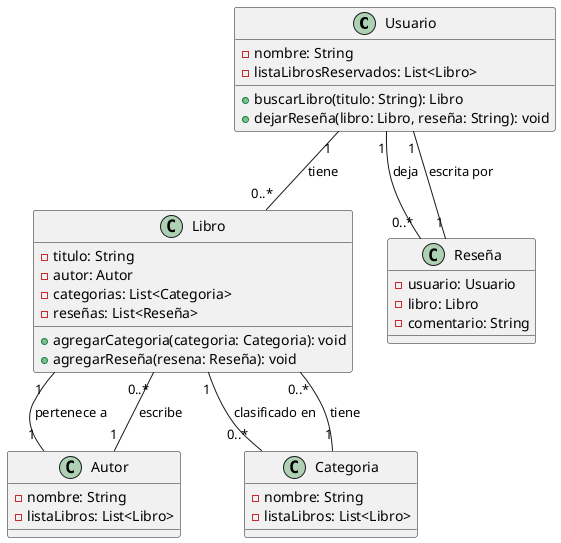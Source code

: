 @startuml

class Usuario {
    - nombre: String
    - listaLibrosReservados: List<Libro>
    + buscarLibro(titulo: String): Libro
    + dejarReseña(libro: Libro, reseña: String): void
}

class Libro {
    - titulo: String
    - autor: Autor
    - categorias: List<Categoria>
    - reseñas: List<Reseña>
    + agregarCategoria(categoria: Categoria): void
    + agregarReseña(resena: Reseña): void
}

class Reseña {
    - usuario: Usuario
    - libro: Libro
    - comentario: String
}

class Autor {
    - nombre: String
    - listaLibros: List<Libro>
}

class Categoria {
    - nombre: String
    - listaLibros: List<Libro>
}

Usuario "1" -- "0..*" Libro : tiene
Usuario "1" -- "0..*" Reseña : deja
Libro "1" -- "1" Autor : pertenece a
Libro "1" -- "0..*" Categoria : clasificado en
Reseña "1" -- "1" Usuario : escrita por
Autor "1" -- "0..*" Libro : escribe
Categoria "1" -- "0..*" Libro : tiene

@enduml